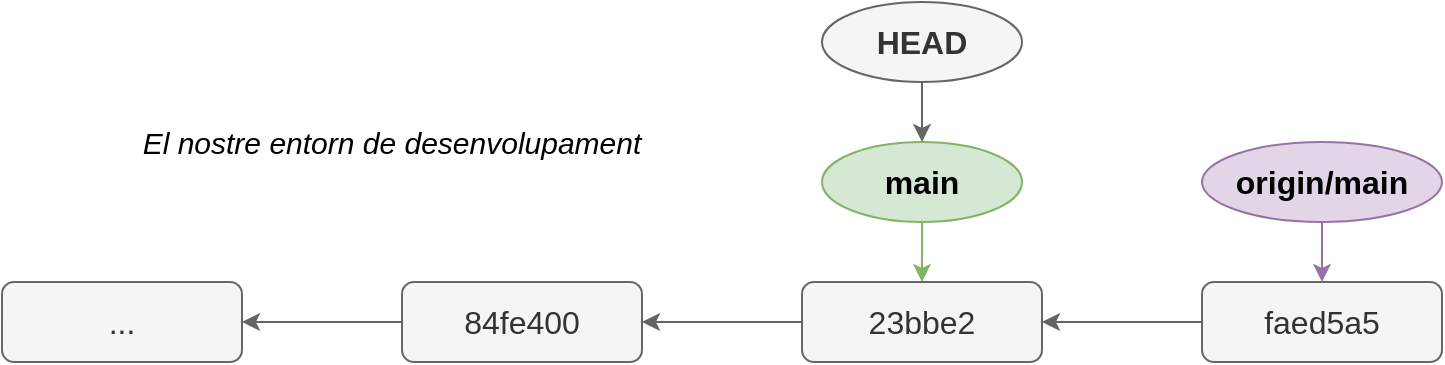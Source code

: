 <mxfile version="22.0.8" type="device">
  <diagram name="Pàgina-1" id="mhbHxmUa4zc_a_H4eHv1">
    <mxGraphModel dx="954" dy="618" grid="1" gridSize="10" guides="1" tooltips="1" connect="1" arrows="1" fold="1" page="1" pageScale="1" pageWidth="827" pageHeight="1169" math="0" shadow="0">
      <root>
        <mxCell id="0" />
        <mxCell id="1" parent="0" />
        <mxCell id="bIK6wui3ePqaCmGUiWQX-3" value="..." style="rounded=1;whiteSpace=wrap;html=1;fontSize=16;fillColor=#f5f5f5;strokeColor=#666666;fontColor=#333333;" parent="1" vertex="1">
          <mxGeometry x="720" y="640" width="120" height="40" as="geometry" />
        </mxCell>
        <mxCell id="bIK6wui3ePqaCmGUiWQX-7" style="rounded=0;orthogonalLoop=1;jettySize=auto;html=1;fillColor=#d5e8d4;strokeColor=#82b366;" parent="1" source="bIK6wui3ePqaCmGUiWQX-6" target="FB9GtuEAJczlA79pJL21-1" edge="1">
          <mxGeometry relative="1" as="geometry">
            <mxPoint x="580" y="610" as="sourcePoint" />
          </mxGeometry>
        </mxCell>
        <mxCell id="bIK6wui3ePqaCmGUiWQX-6" value="main" style="ellipse;whiteSpace=wrap;html=1;fillColor=#d5e8d4;strokeColor=#82b366;fontSize=16;fontStyle=1" parent="1" vertex="1">
          <mxGeometry x="1130" y="570" width="100" height="40" as="geometry" />
        </mxCell>
        <mxCell id="bIK6wui3ePqaCmGUiWQX-11" style="edgeStyle=orthogonalEdgeStyle;rounded=0;orthogonalLoop=1;jettySize=auto;html=1;exitX=0.5;exitY=1;exitDx=0;exitDy=0;fillColor=#f5f5f5;strokeColor=#666666;" parent="1" source="bIK6wui3ePqaCmGUiWQX-8" target="bIK6wui3ePqaCmGUiWQX-6" edge="1">
          <mxGeometry relative="1" as="geometry">
            <mxPoint x="1380" y="1230" as="targetPoint" />
          </mxGeometry>
        </mxCell>
        <mxCell id="bIK6wui3ePqaCmGUiWQX-8" value="HEAD" style="ellipse;whiteSpace=wrap;html=1;fillColor=#f5f5f5;strokeColor=#666666;fontSize=16;fontStyle=1;fontColor=#333333;" parent="1" vertex="1">
          <mxGeometry x="1130" y="500" width="100" height="40" as="geometry" />
        </mxCell>
        <mxCell id="bIK6wui3ePqaCmGUiWQX-15" style="rounded=0;orthogonalLoop=1;jettySize=auto;html=1;fillColor=#e1d5e7;strokeColor=#9673a6;" parent="1" source="bIK6wui3ePqaCmGUiWQX-14" target="4geezG6I5giaBuU09YtY-2" edge="1">
          <mxGeometry relative="1" as="geometry" />
        </mxCell>
        <mxCell id="bIK6wui3ePqaCmGUiWQX-14" value="origin/main" style="ellipse;whiteSpace=wrap;html=1;fillColor=#e1d5e7;strokeColor=#9673a6;fontSize=16;fontStyle=1" parent="1" vertex="1">
          <mxGeometry x="1320" y="570" width="120" height="40" as="geometry" />
        </mxCell>
        <mxCell id="FB9GtuEAJczlA79pJL21-1" value="23bbe2" style="rounded=1;whiteSpace=wrap;html=1;fontSize=16;fillColor=#f5f5f5;strokeColor=#666666;fontColor=#333333;fontStyle=0;labelBorderColor=none;" parent="1" vertex="1">
          <mxGeometry x="1120" y="640" width="120" height="40" as="geometry" />
        </mxCell>
        <mxCell id="FB9GtuEAJczlA79pJL21-2" value="84fe400" style="rounded=1;whiteSpace=wrap;html=1;fontSize=16;fillColor=#f5f5f5;strokeColor=#666666;fontColor=#333333;" parent="1" vertex="1">
          <mxGeometry x="920" y="640" width="120" height="40" as="geometry" />
        </mxCell>
        <mxCell id="FB9GtuEAJczlA79pJL21-3" style="rounded=0;orthogonalLoop=1;jettySize=auto;html=1;fillColor=#f5f5f5;strokeColor=#666666;" parent="1" source="FB9GtuEAJczlA79pJL21-2" target="bIK6wui3ePqaCmGUiWQX-3" edge="1">
          <mxGeometry relative="1" as="geometry">
            <mxPoint x="730" y="670" as="sourcePoint" />
            <mxPoint x="840" y="660" as="targetPoint" />
          </mxGeometry>
        </mxCell>
        <mxCell id="FB9GtuEAJczlA79pJL21-4" style="rounded=0;orthogonalLoop=1;jettySize=auto;html=1;fillColor=#f5f5f5;strokeColor=#666666;exitX=0;exitY=0.5;exitDx=0;exitDy=0;entryX=1;entryY=0.5;entryDx=0;entryDy=0;" parent="1" source="FB9GtuEAJczlA79pJL21-1" target="FB9GtuEAJczlA79pJL21-2" edge="1">
          <mxGeometry relative="1" as="geometry">
            <mxPoint x="930" y="630" as="sourcePoint" />
            <mxPoint x="850" y="653" as="targetPoint" />
          </mxGeometry>
        </mxCell>
        <mxCell id="4geezG6I5giaBuU09YtY-1" value="&lt;i&gt;&lt;font style=&quot;font-size: 15px;&quot;&gt;El nostre entorn de desenvolupament&lt;/font&gt;&lt;/i&gt;" style="text;html=1;strokeColor=none;fillColor=none;align=center;verticalAlign=middle;whiteSpace=wrap;rounded=0;" vertex="1" parent="1">
          <mxGeometry x="740" y="555" width="350" height="30" as="geometry" />
        </mxCell>
        <mxCell id="4geezG6I5giaBuU09YtY-2" value="faed5a5" style="rounded=1;whiteSpace=wrap;html=1;fontSize=16;fillColor=#f5f5f5;strokeColor=#666666;fontColor=#333333;fontStyle=0;labelBorderColor=none;" vertex="1" parent="1">
          <mxGeometry x="1320" y="640" width="120" height="40" as="geometry" />
        </mxCell>
        <mxCell id="4geezG6I5giaBuU09YtY-3" style="rounded=0;orthogonalLoop=1;jettySize=auto;html=1;fillColor=#f5f5f5;strokeColor=#666666;" edge="1" parent="1" source="4geezG6I5giaBuU09YtY-2" target="FB9GtuEAJczlA79pJL21-1">
          <mxGeometry relative="1" as="geometry">
            <mxPoint x="1130" y="670" as="sourcePoint" />
            <mxPoint x="1050" y="670" as="targetPoint" />
          </mxGeometry>
        </mxCell>
      </root>
    </mxGraphModel>
  </diagram>
</mxfile>
